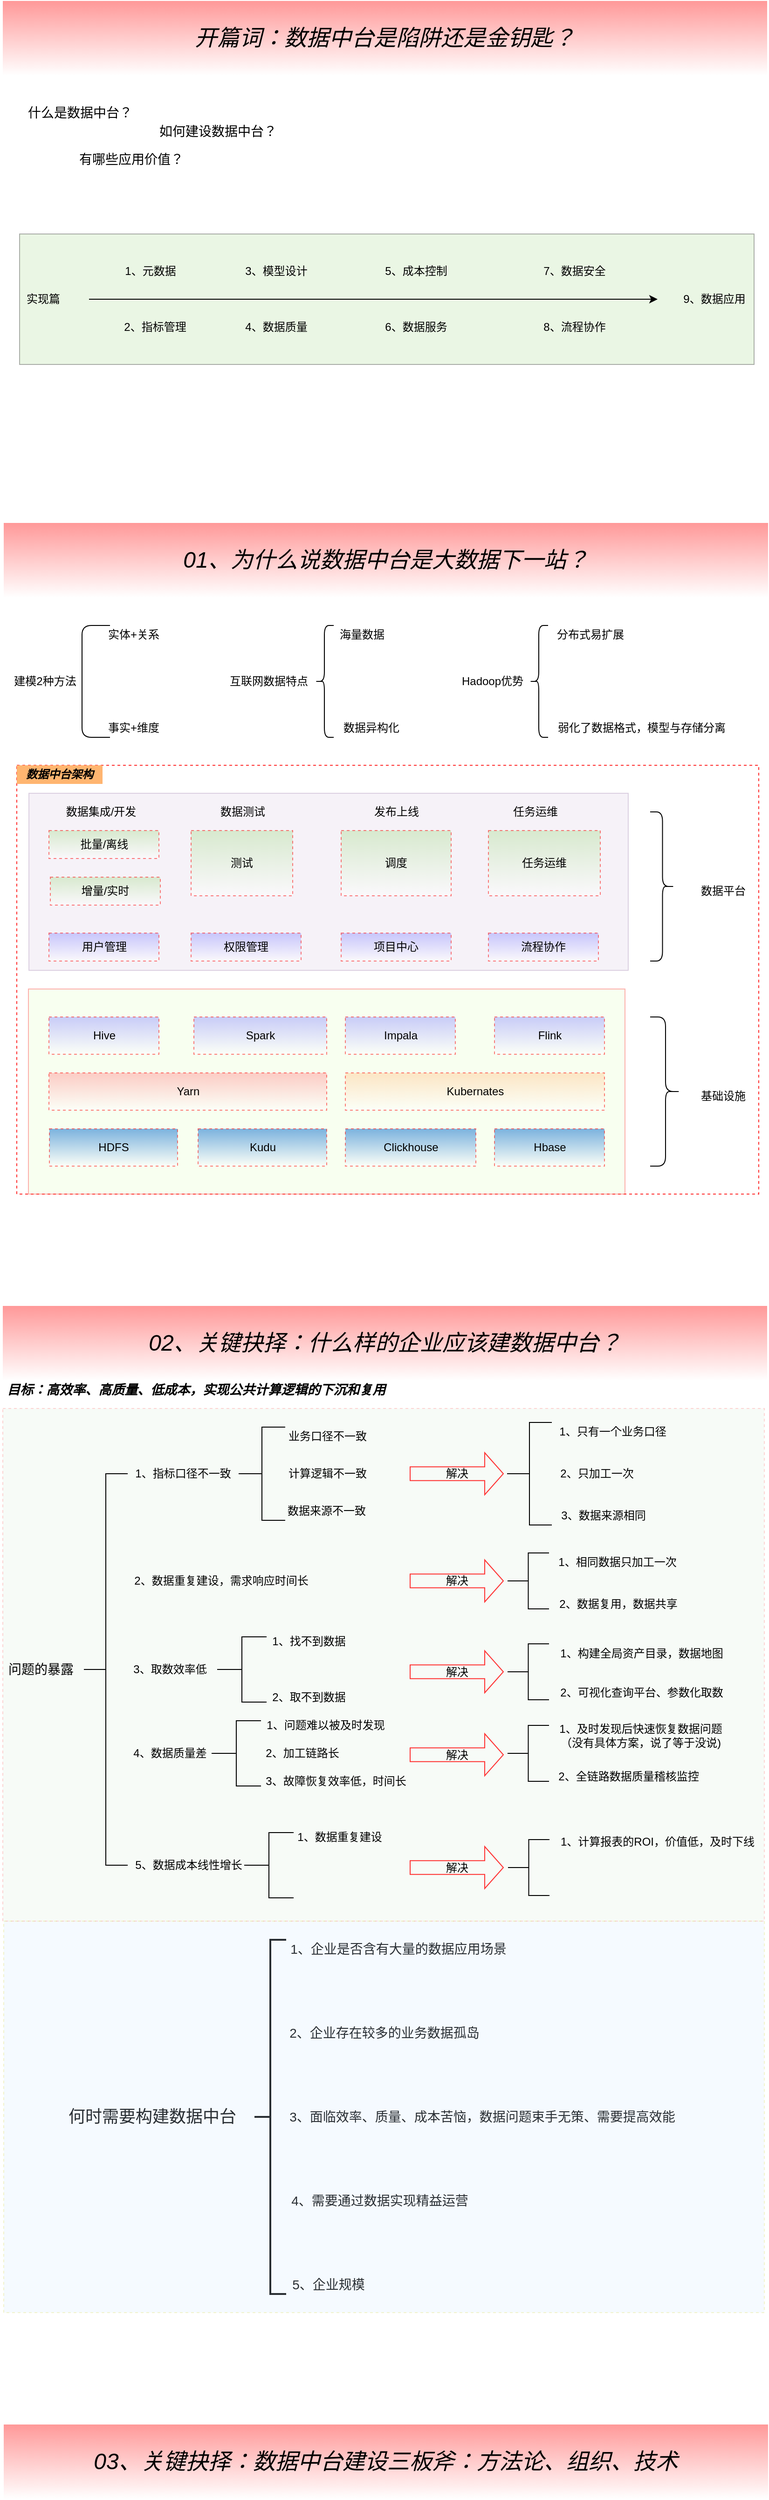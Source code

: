 <mxfile version="14.8.1" type="github">
  <diagram id="fgFn3dPt73MYGTA3JO_e" name="Page-1">
    <mxGraphModel dx="983" dy="1717" grid="1" gridSize="10" guides="1" tooltips="1" connect="1" arrows="1" fold="1" page="1" pageScale="1" pageWidth="827" pageHeight="1169" math="0" shadow="0">
      <root>
        <mxCell id="0" />
        <mxCell id="1" parent="0" />
        <mxCell id="ZgDPxjDo1qlyhEOBNAD5-112" value="" style="rounded=0;whiteSpace=wrap;html=1;strokeColor=#FF3333;strokeWidth=1;gradientColor=none;fillColor=#D5E8D4;opacity=20;dashed=1;perimeterSpacing=0;" vertex="1" parent="1">
          <mxGeometry x="3" y="430" width="817" height="550" as="geometry" />
        </mxCell>
        <mxCell id="ZgDPxjDo1qlyhEOBNAD5-49" value="" style="rounded=0;whiteSpace=wrap;html=1;strokeWidth=1;gradientColor=none;dashed=1;strokeColor=#FF3333;fillColor=none;" vertex="1" parent="1">
          <mxGeometry x="18" y="-260" width="796" height="460" as="geometry" />
        </mxCell>
        <mxCell id="ZgDPxjDo1qlyhEOBNAD5-48" value="" style="rounded=0;whiteSpace=wrap;html=1;strokeColor=#000000;strokeWidth=1;fillColor=#B9E0A5;gradientColor=none;opacity=30;" vertex="1" parent="1">
          <mxGeometry x="21" y="-830" width="788" height="140" as="geometry" />
        </mxCell>
        <mxCell id="ZgDPxjDo1qlyhEOBNAD5-45" value="" style="rounded=0;whiteSpace=wrap;html=1;strokeColor=#9673a6;strokeWidth=1;opacity=30;fillColor=#e1d5e7;" vertex="1" parent="1">
          <mxGeometry x="31" y="-230" width="643" height="190" as="geometry" />
        </mxCell>
        <mxCell id="ZgDPxjDo1qlyhEOBNAD5-28" value="" style="rounded=0;whiteSpace=wrap;html=1;strokeColor=#FF0000;strokeWidth=1;fillColor=#E6FFCC;opacity=30;" vertex="1" parent="1">
          <mxGeometry x="30.5" y="-20" width="640" height="220" as="geometry" />
        </mxCell>
        <mxCell id="ZgDPxjDo1qlyhEOBNAD5-14" value="" style="rounded=0;whiteSpace=wrap;html=1;opacity=0;dashed=1;strokeWidth=1;strokeColor=#FF0000;perimeterSpacing=10;" vertex="1" parent="1">
          <mxGeometry x="3" y="-1080" width="820" height="440" as="geometry" />
        </mxCell>
        <mxCell id="pajPc3zmstrj46u7FXM_-1" value="&lt;font style=&quot;font-size: 14px&quot;&gt;什么是数据中台？&lt;/font&gt;" style="text;html=1;strokeColor=none;fillColor=none;align=center;verticalAlign=middle;whiteSpace=wrap;rounded=0;" parent="1" vertex="1">
          <mxGeometry x="25.5" y="-990" width="120" height="60" as="geometry" />
        </mxCell>
        <mxCell id="pajPc3zmstrj46u7FXM_-2" value="&lt;font style=&quot;font-size: 14px&quot;&gt;如何建设数据中台？&lt;/font&gt;" style="text;html=1;strokeColor=none;fillColor=none;align=center;verticalAlign=middle;whiteSpace=wrap;rounded=0;" parent="1" vertex="1">
          <mxGeometry x="159" y="-970" width="150" height="60" as="geometry" />
        </mxCell>
        <mxCell id="pajPc3zmstrj46u7FXM_-3" value="&lt;font style=&quot;font-size: 14px&quot;&gt;有哪些应用价值？&lt;/font&gt;" style="text;html=1;strokeColor=none;fillColor=none;align=center;verticalAlign=middle;whiteSpace=wrap;rounded=0;" parent="1" vertex="1">
          <mxGeometry x="70.5" y="-940" width="140" height="60" as="geometry" />
        </mxCell>
        <mxCell id="pajPc3zmstrj46u7FXM_-4" value="" style="endArrow=classic;html=1;" parent="1" edge="1">
          <mxGeometry width="50" height="50" relative="1" as="geometry">
            <mxPoint x="95.5" y="-760" as="sourcePoint" />
            <mxPoint x="705.5" y="-760" as="targetPoint" />
          </mxGeometry>
        </mxCell>
        <mxCell id="pajPc3zmstrj46u7FXM_-5" value="实现篇" style="text;html=1;align=center;verticalAlign=middle;resizable=0;points=[];autosize=1;strokeColor=none;" parent="1" vertex="1">
          <mxGeometry x="20.5" y="-770" width="50" height="20" as="geometry" />
        </mxCell>
        <mxCell id="pajPc3zmstrj46u7FXM_-6" value="1、元数据" style="text;html=1;align=center;verticalAlign=middle;resizable=0;points=[];autosize=1;strokeColor=none;" parent="1" vertex="1">
          <mxGeometry x="125.5" y="-800" width="70" height="20" as="geometry" />
        </mxCell>
        <mxCell id="pajPc3zmstrj46u7FXM_-7" value="3、模型设计" style="text;html=1;align=center;verticalAlign=middle;resizable=0;points=[];autosize=1;strokeColor=none;" parent="1" vertex="1">
          <mxGeometry x="255.5" y="-800" width="80" height="20" as="geometry" />
        </mxCell>
        <mxCell id="pajPc3zmstrj46u7FXM_-8" value="2、指标管理" style="text;html=1;align=center;verticalAlign=middle;resizable=0;points=[];autosize=1;strokeColor=none;" parent="1" vertex="1">
          <mxGeometry x="125.5" y="-740" width="80" height="20" as="geometry" />
        </mxCell>
        <mxCell id="pajPc3zmstrj46u7FXM_-9" value="4、数据质量" style="text;html=1;align=center;verticalAlign=middle;resizable=0;points=[];autosize=1;strokeColor=none;" parent="1" vertex="1">
          <mxGeometry x="255.5" y="-740" width="80" height="20" as="geometry" />
        </mxCell>
        <mxCell id="pajPc3zmstrj46u7FXM_-10" value="5、成本控制" style="text;html=1;align=center;verticalAlign=middle;resizable=0;points=[];autosize=1;strokeColor=none;" parent="1" vertex="1">
          <mxGeometry x="405.5" y="-800" width="80" height="20" as="geometry" />
        </mxCell>
        <mxCell id="pajPc3zmstrj46u7FXM_-11" value="6、数据服务" style="text;html=1;align=center;verticalAlign=middle;resizable=0;points=[];autosize=1;strokeColor=none;" parent="1" vertex="1">
          <mxGeometry x="405.5" y="-740" width="80" height="20" as="geometry" />
        </mxCell>
        <mxCell id="pajPc3zmstrj46u7FXM_-12" value="7、数据安全" style="text;html=1;align=center;verticalAlign=middle;resizable=0;points=[];autosize=1;strokeColor=none;" parent="1" vertex="1">
          <mxGeometry x="575.5" y="-800" width="80" height="20" as="geometry" />
        </mxCell>
        <mxCell id="pajPc3zmstrj46u7FXM_-13" value="8、流程协作" style="text;html=1;align=center;verticalAlign=middle;resizable=0;points=[];autosize=1;strokeColor=none;" parent="1" vertex="1">
          <mxGeometry x="575.5" y="-740" width="80" height="20" as="geometry" />
        </mxCell>
        <mxCell id="pajPc3zmstrj46u7FXM_-14" value="9、数据应用" style="text;html=1;align=center;verticalAlign=middle;resizable=0;points=[];autosize=1;strokeColor=none;" parent="1" vertex="1">
          <mxGeometry x="725.5" y="-770" width="80" height="20" as="geometry" />
        </mxCell>
        <mxCell id="ZgDPxjDo1qlyhEOBNAD5-1" value="" style="shape=curlyBracket;whiteSpace=wrap;html=1;rounded=1;size=0;" vertex="1" parent="1">
          <mxGeometry x="88" y="-410" width="30" height="120" as="geometry" />
        </mxCell>
        <mxCell id="ZgDPxjDo1qlyhEOBNAD5-2" value="建模2种方法" style="text;html=1;align=center;verticalAlign=middle;resizable=0;points=[];autosize=1;strokeColor=none;" vertex="1" parent="1">
          <mxGeometry x="8" y="-360" width="80" height="20" as="geometry" />
        </mxCell>
        <mxCell id="ZgDPxjDo1qlyhEOBNAD5-3" value="实体+关系" style="text;html=1;align=center;verticalAlign=middle;resizable=0;points=[];autosize=1;strokeColor=none;" vertex="1" parent="1">
          <mxGeometry x="108" y="-410" width="70" height="20" as="geometry" />
        </mxCell>
        <mxCell id="ZgDPxjDo1qlyhEOBNAD5-4" value="事实+维度" style="text;html=1;align=center;verticalAlign=middle;resizable=0;points=[];autosize=1;strokeColor=none;" vertex="1" parent="1">
          <mxGeometry x="108" y="-310" width="70" height="20" as="geometry" />
        </mxCell>
        <mxCell id="ZgDPxjDo1qlyhEOBNAD5-6" value="" style="shape=curlyBracket;whiteSpace=wrap;html=1;rounded=1;" vertex="1" parent="1">
          <mxGeometry x="338" y="-410" width="20" height="120" as="geometry" />
        </mxCell>
        <mxCell id="ZgDPxjDo1qlyhEOBNAD5-7" value="互联网数据特点" style="text;html=1;align=center;verticalAlign=middle;resizable=0;points=[];autosize=1;strokeColor=none;" vertex="1" parent="1">
          <mxGeometry x="238" y="-360" width="100" height="20" as="geometry" />
        </mxCell>
        <mxCell id="ZgDPxjDo1qlyhEOBNAD5-8" value="海量数据" style="text;html=1;align=center;verticalAlign=middle;resizable=0;points=[];autosize=1;strokeColor=none;" vertex="1" parent="1">
          <mxGeometry x="358" y="-410" width="60" height="20" as="geometry" />
        </mxCell>
        <mxCell id="ZgDPxjDo1qlyhEOBNAD5-9" value="数据异构化" style="text;html=1;align=center;verticalAlign=middle;resizable=0;points=[];autosize=1;strokeColor=none;" vertex="1" parent="1">
          <mxGeometry x="358" y="-310" width="80" height="20" as="geometry" />
        </mxCell>
        <mxCell id="ZgDPxjDo1qlyhEOBNAD5-10" value="" style="shape=curlyBracket;whiteSpace=wrap;html=1;rounded=1;" vertex="1" parent="1">
          <mxGeometry x="568" y="-410" width="20" height="120" as="geometry" />
        </mxCell>
        <mxCell id="ZgDPxjDo1qlyhEOBNAD5-11" value="Hadoop优势" style="text;html=1;align=center;verticalAlign=middle;resizable=0;points=[];autosize=1;strokeColor=none;" vertex="1" parent="1">
          <mxGeometry x="488" y="-360" width="80" height="20" as="geometry" />
        </mxCell>
        <mxCell id="ZgDPxjDo1qlyhEOBNAD5-12" value="分布式易扩展" style="text;html=1;align=center;verticalAlign=middle;resizable=0;points=[];autosize=1;strokeColor=none;" vertex="1" parent="1">
          <mxGeometry x="588" y="-410" width="90" height="20" as="geometry" />
        </mxCell>
        <mxCell id="ZgDPxjDo1qlyhEOBNAD5-13" value="弱化了数据格式，模型与存储分离" style="text;html=1;align=center;verticalAlign=middle;resizable=0;points=[];autosize=1;strokeColor=none;" vertex="1" parent="1">
          <mxGeometry x="588" y="-310" width="200" height="20" as="geometry" />
        </mxCell>
        <mxCell id="ZgDPxjDo1qlyhEOBNAD5-15" value="&lt;font style=&quot;font-size: 24px&quot;&gt;&lt;i&gt;开篇词：数据中台是陷阱还是金钥匙？&lt;/i&gt;&lt;/font&gt;" style="text;html=1;strokeColor=none;align=center;verticalAlign=middle;whiteSpace=wrap;rounded=0;dashed=1;opacity=50;fillColor=#FF3333;gradientColor=#ffffff;" vertex="1" parent="1">
          <mxGeometry x="3" y="-1080" width="820" height="80" as="geometry" />
        </mxCell>
        <mxCell id="ZgDPxjDo1qlyhEOBNAD5-16" value="&lt;font style=&quot;font-size: 24px&quot;&gt;&lt;i&gt;01、为什么说数据中台是大数据下一站？&lt;/i&gt;&lt;/font&gt;" style="text;html=1;strokeColor=none;align=center;verticalAlign=middle;whiteSpace=wrap;rounded=0;dashed=1;opacity=50;fillColor=#FF3333;gradientColor=#ffffff;" vertex="1" parent="1">
          <mxGeometry x="4" y="-520" width="820" height="80" as="geometry" />
        </mxCell>
        <mxCell id="ZgDPxjDo1qlyhEOBNAD5-17" value="Hive" style="rounded=0;whiteSpace=wrap;html=1;dashed=1;strokeColor=#FF0000;strokeWidth=1;fillColor=#9999FF;gradientColor=#ffffff;opacity=50;" vertex="1" parent="1">
          <mxGeometry x="52.5" y="10" width="118" height="40" as="geometry" />
        </mxCell>
        <mxCell id="ZgDPxjDo1qlyhEOBNAD5-18" value="Spark" style="rounded=0;whiteSpace=wrap;html=1;dashed=1;strokeColor=#FF0000;strokeWidth=1;fillColor=#9999FF;gradientColor=#ffffff;opacity=50;" vertex="1" parent="1">
          <mxGeometry x="208" y="10" width="142.5" height="40" as="geometry" />
        </mxCell>
        <mxCell id="ZgDPxjDo1qlyhEOBNAD5-19" value="Impala" style="rounded=0;whiteSpace=wrap;html=1;dashed=1;strokeColor=#FF0000;strokeWidth=1;fillColor=#9999FF;gradientColor=#ffffff;opacity=50;" vertex="1" parent="1">
          <mxGeometry x="370.5" y="10" width="118" height="40" as="geometry" />
        </mxCell>
        <mxCell id="ZgDPxjDo1qlyhEOBNAD5-20" value="Flink" style="rounded=0;whiteSpace=wrap;html=1;dashed=1;strokeColor=#FF0000;strokeWidth=1;fillColor=#9999FF;gradientColor=#ffffff;opacity=50;" vertex="1" parent="1">
          <mxGeometry x="530.5" y="10" width="118" height="40" as="geometry" />
        </mxCell>
        <mxCell id="ZgDPxjDo1qlyhEOBNAD5-21" value="Yarn" style="rounded=0;whiteSpace=wrap;html=1;dashed=1;strokeColor=#FF0000;strokeWidth=1;gradientColor=#ffffff;opacity=50;fillColor=#FF9999;" vertex="1" parent="1">
          <mxGeometry x="52.5" y="70" width="298" height="40" as="geometry" />
        </mxCell>
        <mxCell id="ZgDPxjDo1qlyhEOBNAD5-22" value="Kubernates" style="rounded=0;whiteSpace=wrap;html=1;dashed=1;strokeColor=#FF0000;strokeWidth=1;gradientColor=#ffffff;opacity=50;fillColor=#FFCC99;" vertex="1" parent="1">
          <mxGeometry x="370.5" y="70" width="278" height="40" as="geometry" />
        </mxCell>
        <mxCell id="ZgDPxjDo1qlyhEOBNAD5-23" value="HDFS" style="rounded=0;whiteSpace=wrap;html=1;dashed=1;strokeColor=#FF0000;strokeWidth=1;gradientColor=#ffffff;opacity=50;fillColor=#0066CC;" vertex="1" parent="1">
          <mxGeometry x="53" y="130" width="137.5" height="40" as="geometry" />
        </mxCell>
        <mxCell id="ZgDPxjDo1qlyhEOBNAD5-24" value="Kudu" style="rounded=0;whiteSpace=wrap;html=1;dashed=1;strokeColor=#FF0000;strokeWidth=1;gradientColor=#ffffff;opacity=50;fillColor=#0066CC;" vertex="1" parent="1">
          <mxGeometry x="212.5" y="130" width="138" height="40" as="geometry" />
        </mxCell>
        <mxCell id="ZgDPxjDo1qlyhEOBNAD5-25" value="Hbase" style="rounded=0;whiteSpace=wrap;html=1;dashed=1;strokeColor=#FF0000;strokeWidth=1;gradientColor=#ffffff;opacity=50;fillColor=#0066CC;" vertex="1" parent="1">
          <mxGeometry x="530.5" y="130" width="118" height="40" as="geometry" />
        </mxCell>
        <mxCell id="ZgDPxjDo1qlyhEOBNAD5-26" value="Clickhouse" style="rounded=0;whiteSpace=wrap;html=1;dashed=1;strokeColor=#FF0000;strokeWidth=1;gradientColor=#ffffff;opacity=50;fillColor=#0066CC;" vertex="1" parent="1">
          <mxGeometry x="370.5" y="130" width="140" height="40" as="geometry" />
        </mxCell>
        <mxCell id="ZgDPxjDo1qlyhEOBNAD5-29" value="基础设施" style="text;html=1;strokeColor=none;fillColor=none;align=center;verticalAlign=middle;whiteSpace=wrap;rounded=0;dashed=1;opacity=10;" vertex="1" parent="1">
          <mxGeometry x="740.5" y="80" width="70" height="30" as="geometry" />
        </mxCell>
        <mxCell id="ZgDPxjDo1qlyhEOBNAD5-30" value="" style="shape=curlyBracket;whiteSpace=wrap;html=1;rounded=1;flipH=1;strokeWidth=1;gradientColor=none;fillColor=none;" vertex="1" parent="1">
          <mxGeometry x="697.5" y="10" width="33" height="160" as="geometry" />
        </mxCell>
        <mxCell id="ZgDPxjDo1qlyhEOBNAD5-31" value="用户管理" style="rounded=0;whiteSpace=wrap;html=1;dashed=1;strokeColor=#FF0000;strokeWidth=1;fillColor=#9999FF;gradientColor=#ffffff;opacity=50;" vertex="1" parent="1">
          <mxGeometry x="52.5" y="-80" width="118" height="30" as="geometry" />
        </mxCell>
        <mxCell id="ZgDPxjDo1qlyhEOBNAD5-32" value="权限管理" style="rounded=0;whiteSpace=wrap;html=1;dashed=1;strokeColor=#FF0000;strokeWidth=1;fillColor=#9999FF;gradientColor=#ffffff;opacity=50;" vertex="1" parent="1">
          <mxGeometry x="205" y="-80" width="118" height="30" as="geometry" />
        </mxCell>
        <mxCell id="ZgDPxjDo1qlyhEOBNAD5-33" value="项目中心" style="rounded=0;whiteSpace=wrap;html=1;dashed=1;strokeColor=#FF0000;strokeWidth=1;fillColor=#9999FF;gradientColor=#ffffff;opacity=50;" vertex="1" parent="1">
          <mxGeometry x="366" y="-80" width="118" height="30" as="geometry" />
        </mxCell>
        <mxCell id="ZgDPxjDo1qlyhEOBNAD5-34" value="流程协作" style="rounded=0;whiteSpace=wrap;html=1;dashed=1;strokeColor=#FF0000;strokeWidth=1;fillColor=#9999FF;gradientColor=#ffffff;opacity=50;" vertex="1" parent="1">
          <mxGeometry x="524" y="-80" width="118" height="30" as="geometry" />
        </mxCell>
        <mxCell id="ZgDPxjDo1qlyhEOBNAD5-36" value="批量/离线" style="rounded=0;whiteSpace=wrap;html=1;dashed=1;strokeColor=#FF0000;strokeWidth=1;gradientColor=#ffffff;opacity=50;fillColor=#B9E0A5;" vertex="1" parent="1">
          <mxGeometry x="52.5" y="-190" width="118" height="30" as="geometry" />
        </mxCell>
        <mxCell id="ZgDPxjDo1qlyhEOBNAD5-37" value="增量/实时" style="rounded=0;whiteSpace=wrap;html=1;dashed=1;strokeColor=#FF0000;strokeWidth=1;gradientColor=#ffffff;opacity=50;fillColor=#B9E0A5;" vertex="1" parent="1">
          <mxGeometry x="54" y="-140" width="118" height="30" as="geometry" />
        </mxCell>
        <mxCell id="ZgDPxjDo1qlyhEOBNAD5-38" value="测试" style="rounded=0;whiteSpace=wrap;html=1;dashed=1;strokeColor=#FF0000;strokeWidth=1;gradientColor=#ffffff;opacity=50;fillColor=#B9E0A5;" vertex="1" parent="1">
          <mxGeometry x="205" y="-190" width="109" height="70" as="geometry" />
        </mxCell>
        <mxCell id="ZgDPxjDo1qlyhEOBNAD5-39" value="调度" style="rounded=0;whiteSpace=wrap;html=1;dashed=1;strokeColor=#FF0000;strokeWidth=1;gradientColor=#ffffff;opacity=50;fillColor=#B9E0A5;" vertex="1" parent="1">
          <mxGeometry x="366" y="-190" width="118" height="70" as="geometry" />
        </mxCell>
        <mxCell id="ZgDPxjDo1qlyhEOBNAD5-40" value="任务运维" style="rounded=0;whiteSpace=wrap;html=1;dashed=1;strokeColor=#FF0000;strokeWidth=1;gradientColor=#ffffff;opacity=50;fillColor=#B9E0A5;" vertex="1" parent="1">
          <mxGeometry x="524" y="-190" width="120" height="70" as="geometry" />
        </mxCell>
        <mxCell id="ZgDPxjDo1qlyhEOBNAD5-41" value="数据集成/开发" style="text;html=1;align=center;verticalAlign=middle;resizable=0;points=[];autosize=1;strokeColor=none;" vertex="1" parent="1">
          <mxGeometry x="63" y="-220" width="90" height="20" as="geometry" />
        </mxCell>
        <mxCell id="ZgDPxjDo1qlyhEOBNAD5-42" value="数据测试" style="text;html=1;align=center;verticalAlign=middle;resizable=0;points=[];autosize=1;strokeColor=none;" vertex="1" parent="1">
          <mxGeometry x="229.5" y="-220" width="60" height="20" as="geometry" />
        </mxCell>
        <mxCell id="ZgDPxjDo1qlyhEOBNAD5-43" value="发布上线" style="text;html=1;align=center;verticalAlign=middle;resizable=0;points=[];autosize=1;strokeColor=none;" vertex="1" parent="1">
          <mxGeometry x="395" y="-220" width="60" height="20" as="geometry" />
        </mxCell>
        <mxCell id="ZgDPxjDo1qlyhEOBNAD5-44" value="任务运维" style="text;html=1;align=center;verticalAlign=middle;resizable=0;points=[];autosize=1;strokeColor=none;" vertex="1" parent="1">
          <mxGeometry x="544" y="-220" width="60" height="20" as="geometry" />
        </mxCell>
        <mxCell id="ZgDPxjDo1qlyhEOBNAD5-46" value="" style="shape=curlyBracket;whiteSpace=wrap;html=1;rounded=1;flipH=1;strokeWidth=1;gradientColor=none;fillColor=none;" vertex="1" parent="1">
          <mxGeometry x="697.5" y="-210" width="26.5" height="160" as="geometry" />
        </mxCell>
        <mxCell id="ZgDPxjDo1qlyhEOBNAD5-47" value="数据平台" style="text;html=1;strokeColor=none;fillColor=none;align=center;verticalAlign=middle;whiteSpace=wrap;rounded=0;dashed=1;opacity=10;" vertex="1" parent="1">
          <mxGeometry x="740.5" y="-140" width="70" height="30" as="geometry" />
        </mxCell>
        <mxCell id="ZgDPxjDo1qlyhEOBNAD5-50" value="&lt;font style=&quot;font-size: 24px&quot;&gt;&lt;i&gt;02、关键抉择：什么样的企业应该建数据中台？&lt;/i&gt;&lt;/font&gt;" style="text;html=1;strokeColor=none;align=center;verticalAlign=middle;whiteSpace=wrap;rounded=0;dashed=1;opacity=50;fillColor=#FF3333;gradientColor=#ffffff;" vertex="1" parent="1">
          <mxGeometry x="3" y="320" width="820" height="80" as="geometry" />
        </mxCell>
        <mxCell id="ZgDPxjDo1qlyhEOBNAD5-51" value="&lt;font style=&quot;font-size: 14px&quot;&gt;问题的暴露&lt;/font&gt;" style="text;html=1;strokeColor=none;fillColor=none;align=center;verticalAlign=middle;whiteSpace=wrap;rounded=0;dashed=1;" vertex="1" parent="1">
          <mxGeometry x="3" y="700" width="82" height="20" as="geometry" />
        </mxCell>
        <mxCell id="ZgDPxjDo1qlyhEOBNAD5-52" value="" style="strokeWidth=1;html=1;shape=mxgraph.flowchart.annotation_2;align=left;labelPosition=right;pointerEvents=1;fillColor=none;gradientColor=none;" vertex="1" parent="1">
          <mxGeometry x="90" y="500" width="47" height="420" as="geometry" />
        </mxCell>
        <mxCell id="ZgDPxjDo1qlyhEOBNAD5-53" value="1、指标口径不一致" style="text;html=1;align=center;verticalAlign=middle;resizable=0;points=[];autosize=1;strokeColor=none;" vertex="1" parent="1">
          <mxGeometry x="136" y="490" width="120" height="20" as="geometry" />
        </mxCell>
        <mxCell id="ZgDPxjDo1qlyhEOBNAD5-54" value="2、数据重复建设，需求响应时间长" style="text;html=1;align=center;verticalAlign=middle;resizable=0;points=[];autosize=1;strokeColor=none;" vertex="1" parent="1">
          <mxGeometry x="137" y="605" width="200" height="20" as="geometry" />
        </mxCell>
        <mxCell id="ZgDPxjDo1qlyhEOBNAD5-55" value="3、取数效率低" style="text;html=1;align=center;verticalAlign=middle;resizable=0;points=[];autosize=1;strokeColor=none;" vertex="1" parent="1">
          <mxGeometry x="137" y="700" width="90" height="20" as="geometry" />
        </mxCell>
        <mxCell id="ZgDPxjDo1qlyhEOBNAD5-56" value="4、数据质量差" style="text;html=1;align=center;verticalAlign=middle;resizable=0;points=[];autosize=1;strokeColor=none;" vertex="1" parent="1">
          <mxGeometry x="137" y="790" width="90" height="20" as="geometry" />
        </mxCell>
        <mxCell id="ZgDPxjDo1qlyhEOBNAD5-57" value="5、数据成本线性增长" style="text;html=1;align=center;verticalAlign=middle;resizable=0;points=[];autosize=1;strokeColor=none;" vertex="1" parent="1">
          <mxGeometry x="137" y="910" width="130" height="20" as="geometry" />
        </mxCell>
        <mxCell id="ZgDPxjDo1qlyhEOBNAD5-58" value="" style="strokeWidth=1;html=1;shape=mxgraph.flowchart.annotation_2;align=left;labelPosition=right;pointerEvents=1;fillColor=none;gradientColor=none;" vertex="1" parent="1">
          <mxGeometry x="256" y="450" width="50" height="100" as="geometry" />
        </mxCell>
        <mxCell id="ZgDPxjDo1qlyhEOBNAD5-59" value="业务口径不一致" style="text;html=1;align=center;verticalAlign=middle;resizable=0;points=[];autosize=1;strokeColor=none;" vertex="1" parent="1">
          <mxGeometry x="301" y="450" width="100" height="20" as="geometry" />
        </mxCell>
        <mxCell id="ZgDPxjDo1qlyhEOBNAD5-60" value="计算逻辑不一致" style="text;html=1;align=center;verticalAlign=middle;resizable=0;points=[];autosize=1;strokeColor=none;" vertex="1" parent="1">
          <mxGeometry x="301" y="490" width="100" height="20" as="geometry" />
        </mxCell>
        <mxCell id="ZgDPxjDo1qlyhEOBNAD5-61" value="数据来源不一致" style="text;html=1;align=center;verticalAlign=middle;resizable=0;points=[];autosize=1;strokeColor=none;" vertex="1" parent="1">
          <mxGeometry x="300" y="530" width="100" height="20" as="geometry" />
        </mxCell>
        <mxCell id="ZgDPxjDo1qlyhEOBNAD5-64" value="" style="strokeWidth=1;html=1;shape=mxgraph.flowchart.annotation_2;align=left;labelPosition=right;pointerEvents=1;fillColor=none;gradientColor=none;" vertex="1" parent="1">
          <mxGeometry x="544" y="445" width="48" height="110" as="geometry" />
        </mxCell>
        <mxCell id="ZgDPxjDo1qlyhEOBNAD5-65" value="1、只有一个业务口径" style="text;html=1;align=center;verticalAlign=middle;resizable=0;points=[];autosize=1;strokeColor=none;" vertex="1" parent="1">
          <mxGeometry x="592" y="445" width="130" height="20" as="geometry" />
        </mxCell>
        <mxCell id="ZgDPxjDo1qlyhEOBNAD5-66" value="2、只加工一次" style="text;html=1;align=center;verticalAlign=middle;resizable=0;points=[];autosize=1;strokeColor=none;" vertex="1" parent="1">
          <mxGeometry x="594.5" y="490" width="90" height="20" as="geometry" />
        </mxCell>
        <mxCell id="ZgDPxjDo1qlyhEOBNAD5-67" value="3、数据来源相同" style="text;html=1;align=center;verticalAlign=middle;resizable=0;points=[];autosize=1;strokeColor=none;" vertex="1" parent="1">
          <mxGeometry x="592" y="535" width="110" height="20" as="geometry" />
        </mxCell>
        <mxCell id="ZgDPxjDo1qlyhEOBNAD5-71" value="解决" style="html=1;shadow=0;dashed=0;align=center;verticalAlign=middle;shape=mxgraph.arrows2.arrow;dy=0.67;dx=20;notch=0;strokeColor=#FF3333;strokeWidth=1;fillColor=none;gradientColor=none;" vertex="1" parent="1">
          <mxGeometry x="440" y="477.5" width="100" height="45" as="geometry" />
        </mxCell>
        <mxCell id="ZgDPxjDo1qlyhEOBNAD5-72" value="解决" style="html=1;shadow=0;dashed=0;align=center;verticalAlign=middle;shape=mxgraph.arrows2.arrow;dy=0.67;dx=20;notch=0;strokeColor=#FF3333;strokeWidth=1;fillColor=none;gradientColor=none;" vertex="1" parent="1">
          <mxGeometry x="440" y="592.5" width="100" height="45" as="geometry" />
        </mxCell>
        <mxCell id="ZgDPxjDo1qlyhEOBNAD5-73" value="" style="strokeWidth=1;html=1;shape=mxgraph.flowchart.annotation_2;align=left;labelPosition=right;pointerEvents=1;fillColor=none;gradientColor=none;" vertex="1" parent="1">
          <mxGeometry x="544.5" y="585" width="44.5" height="60" as="geometry" />
        </mxCell>
        <mxCell id="ZgDPxjDo1qlyhEOBNAD5-74" value="1、相同数据只加工一次" style="text;html=1;align=center;verticalAlign=middle;resizable=0;points=[];autosize=1;strokeColor=none;" vertex="1" parent="1">
          <mxGeometry x="592" y="585" width="140" height="20" as="geometry" />
        </mxCell>
        <mxCell id="ZgDPxjDo1qlyhEOBNAD5-76" value="2、数据复用，数据共享" style="text;html=1;align=center;verticalAlign=middle;resizable=0;points=[];autosize=1;strokeColor=none;" vertex="1" parent="1">
          <mxGeometry x="593" y="630" width="140" height="20" as="geometry" />
        </mxCell>
        <mxCell id="ZgDPxjDo1qlyhEOBNAD5-78" value="" style="strokeWidth=1;html=1;shape=mxgraph.flowchart.annotation_2;align=left;labelPosition=right;pointerEvents=1;fillColor=none;gradientColor=none;" vertex="1" parent="1">
          <mxGeometry x="233" y="675" width="53" height="70" as="geometry" />
        </mxCell>
        <mxCell id="ZgDPxjDo1qlyhEOBNAD5-79" value="1、找不到数据" style="text;html=1;align=center;verticalAlign=middle;resizable=0;points=[];autosize=1;strokeColor=none;" vertex="1" parent="1">
          <mxGeometry x="286" y="670" width="90" height="20" as="geometry" />
        </mxCell>
        <mxCell id="ZgDPxjDo1qlyhEOBNAD5-80" value="2、取不到数据" style="text;html=1;align=center;verticalAlign=middle;resizable=0;points=[];autosize=1;strokeColor=none;" vertex="1" parent="1">
          <mxGeometry x="286" y="730" width="90" height="20" as="geometry" />
        </mxCell>
        <mxCell id="ZgDPxjDo1qlyhEOBNAD5-81" value="解决" style="html=1;shadow=0;dashed=0;align=center;verticalAlign=middle;shape=mxgraph.arrows2.arrow;dy=0.67;dx=20;notch=0;strokeColor=#FF3333;strokeWidth=1;fillColor=none;gradientColor=none;" vertex="1" parent="1">
          <mxGeometry x="440" y="690" width="100" height="45" as="geometry" />
        </mxCell>
        <mxCell id="ZgDPxjDo1qlyhEOBNAD5-82" value="" style="strokeWidth=1;html=1;shape=mxgraph.flowchart.annotation_2;align=left;labelPosition=right;pointerEvents=1;fillColor=none;gradientColor=none;" vertex="1" parent="1">
          <mxGeometry x="544.5" y="682.5" width="44.5" height="60" as="geometry" />
        </mxCell>
        <mxCell id="ZgDPxjDo1qlyhEOBNAD5-83" value="1、构建全局资产目录，数据地图" style="text;html=1;align=center;verticalAlign=middle;resizable=0;points=[];autosize=1;strokeColor=none;" vertex="1" parent="1">
          <mxGeometry x="593" y="682.5" width="190" height="20" as="geometry" />
        </mxCell>
        <mxCell id="ZgDPxjDo1qlyhEOBNAD5-84" value="2、可视化查询平台、参数化取数" style="text;html=1;align=center;verticalAlign=middle;resizable=0;points=[];autosize=1;strokeColor=none;" vertex="1" parent="1">
          <mxGeometry x="593" y="725" width="190" height="20" as="geometry" />
        </mxCell>
        <mxCell id="ZgDPxjDo1qlyhEOBNAD5-85" value="" style="strokeWidth=1;html=1;shape=mxgraph.flowchart.annotation_2;align=left;labelPosition=right;pointerEvents=1;fillColor=none;gradientColor=none;" vertex="1" parent="1">
          <mxGeometry x="227" y="765" width="53" height="70" as="geometry" />
        </mxCell>
        <mxCell id="ZgDPxjDo1qlyhEOBNAD5-86" value="1、问题难以被及时发现" style="text;html=1;align=center;verticalAlign=middle;resizable=0;points=[];autosize=1;strokeColor=none;" vertex="1" parent="1">
          <mxGeometry x="279" y="760" width="140" height="20" as="geometry" />
        </mxCell>
        <mxCell id="ZgDPxjDo1qlyhEOBNAD5-87" value="2、加工链路长" style="text;html=1;align=center;verticalAlign=middle;resizable=0;points=[];autosize=1;strokeColor=none;" vertex="1" parent="1">
          <mxGeometry x="279" y="790" width="90" height="20" as="geometry" />
        </mxCell>
        <mxCell id="ZgDPxjDo1qlyhEOBNAD5-88" value="3、故障恢复效率低，时间长" style="text;html=1;align=center;verticalAlign=middle;resizable=0;points=[];autosize=1;strokeColor=none;" vertex="1" parent="1">
          <mxGeometry x="275" y="820" width="170" height="20" as="geometry" />
        </mxCell>
        <mxCell id="ZgDPxjDo1qlyhEOBNAD5-89" value="解决" style="html=1;shadow=0;dashed=0;align=center;verticalAlign=middle;shape=mxgraph.arrows2.arrow;dy=0.67;dx=20;notch=0;strokeColor=#FF3333;strokeWidth=1;fillColor=none;gradientColor=none;" vertex="1" parent="1">
          <mxGeometry x="440" y="779" width="100" height="45" as="geometry" />
        </mxCell>
        <mxCell id="ZgDPxjDo1qlyhEOBNAD5-90" value="1、及时发现后快速恢复数据问题&lt;br&gt;（没有具体方案，说了等于没说)" style="text;html=1;align=center;verticalAlign=middle;resizable=0;points=[];autosize=1;strokeColor=none;" vertex="1" parent="1">
          <mxGeometry x="592" y="766" width="190" height="30" as="geometry" />
        </mxCell>
        <mxCell id="ZgDPxjDo1qlyhEOBNAD5-91" value="" style="strokeWidth=1;html=1;shape=mxgraph.flowchart.annotation_2;align=left;labelPosition=right;pointerEvents=1;fillColor=none;gradientColor=none;" vertex="1" parent="1">
          <mxGeometry x="262" y="885" width="53" height="70" as="geometry" />
        </mxCell>
        <mxCell id="ZgDPxjDo1qlyhEOBNAD5-92" value="1、数据重复建设" style="text;html=1;align=center;verticalAlign=middle;resizable=0;points=[];autosize=1;strokeColor=none;" vertex="1" parent="1">
          <mxGeometry x="309" y="880" width="110" height="20" as="geometry" />
        </mxCell>
        <mxCell id="ZgDPxjDo1qlyhEOBNAD5-94" value="解决" style="html=1;shadow=0;dashed=0;align=center;verticalAlign=middle;shape=mxgraph.arrows2.arrow;dy=0.67;dx=20;notch=0;strokeColor=#FF3333;strokeWidth=1;fillColor=none;gradientColor=none;" vertex="1" parent="1">
          <mxGeometry x="440" y="900" width="100" height="45" as="geometry" />
        </mxCell>
        <mxCell id="ZgDPxjDo1qlyhEOBNAD5-96" value="" style="strokeWidth=1;html=1;shape=mxgraph.flowchart.annotation_2;align=left;labelPosition=right;pointerEvents=1;fillColor=none;gradientColor=none;" vertex="1" parent="1">
          <mxGeometry x="544.5" y="770" width="44.5" height="60" as="geometry" />
        </mxCell>
        <mxCell id="ZgDPxjDo1qlyhEOBNAD5-98" value="2、全链路数据质量稽核监控" style="text;html=1;align=center;verticalAlign=middle;resizable=0;points=[];autosize=1;strokeColor=none;" vertex="1" parent="1">
          <mxGeometry x="589" y="815" width="170" height="20" as="geometry" />
        </mxCell>
        <mxCell id="ZgDPxjDo1qlyhEOBNAD5-100" value="" style="strokeWidth=1;html=1;shape=mxgraph.flowchart.annotation_2;align=left;labelPosition=right;pointerEvents=1;fillColor=none;gradientColor=none;" vertex="1" parent="1">
          <mxGeometry x="545" y="892.5" width="44.5" height="60" as="geometry" />
        </mxCell>
        <mxCell id="ZgDPxjDo1qlyhEOBNAD5-102" value="1、计算报表的ROI，价值低，及时下线" style="text;html=1;align=center;verticalAlign=middle;resizable=0;points=[];autosize=1;strokeColor=none;" vertex="1" parent="1">
          <mxGeometry x="594.5" y="885" width="220" height="20" as="geometry" />
        </mxCell>
        <mxCell id="ZgDPxjDo1qlyhEOBNAD5-103" value="" style="strokeWidth=2;html=1;shape=mxgraph.flowchart.annotation_2;align=left;labelPosition=right;pointerEvents=1;fillColor=none;gradientColor=none;" vertex="1" parent="1">
          <mxGeometry x="273" y="1000" width="34" height="380" as="geometry" />
        </mxCell>
        <mxCell id="ZgDPxjDo1qlyhEOBNAD5-104" value="&lt;font style=&quot;font-size: 14px&quot;&gt;1、企业是否含有大量的数据应用场景&lt;/font&gt;" style="text;html=1;align=center;verticalAlign=middle;resizable=0;points=[];autosize=1;strokeColor=none;" vertex="1" parent="1">
          <mxGeometry x="302" y="1000" width="250" height="20" as="geometry" />
        </mxCell>
        <mxCell id="ZgDPxjDo1qlyhEOBNAD5-105" value="&lt;font style=&quot;font-size: 14px&quot;&gt;2、企业存在较多的业务数据孤岛&lt;/font&gt;" style="text;html=1;align=center;verticalAlign=middle;resizable=0;points=[];autosize=1;strokeColor=none;" vertex="1" parent="1">
          <mxGeometry x="302" y="1090" width="220" height="20" as="geometry" />
        </mxCell>
        <mxCell id="ZgDPxjDo1qlyhEOBNAD5-106" value="&lt;font style=&quot;font-size: 14px&quot;&gt;3、面临效率、质量、成本苦恼，数据问题束手无策、需要提高效能&lt;/font&gt;" style="text;html=1;align=center;verticalAlign=middle;resizable=0;points=[];autosize=1;strokeColor=none;" vertex="1" parent="1">
          <mxGeometry x="302" y="1180" width="430" height="20" as="geometry" />
        </mxCell>
        <mxCell id="ZgDPxjDo1qlyhEOBNAD5-107" value="&lt;font style=&quot;font-size: 14px&quot;&gt;4、需要通过数据实现精益运营&lt;/font&gt;" style="text;html=1;align=center;verticalAlign=middle;resizable=0;points=[];autosize=1;strokeColor=none;" vertex="1" parent="1">
          <mxGeometry x="302" y="1270" width="210" height="20" as="geometry" />
        </mxCell>
        <mxCell id="ZgDPxjDo1qlyhEOBNAD5-108" value="&lt;font style=&quot;font-size: 14px&quot;&gt;5、企业规模&lt;/font&gt;" style="text;html=1;align=center;verticalAlign=middle;resizable=0;points=[];autosize=1;strokeColor=none;" vertex="1" parent="1">
          <mxGeometry x="307" y="1360" width="90" height="20" as="geometry" />
        </mxCell>
        <mxCell id="ZgDPxjDo1qlyhEOBNAD5-109" value="&lt;font style=&quot;font-size: 18px&quot;&gt;何时需要构建数据中台&lt;/font&gt;" style="text;html=1;align=center;verticalAlign=middle;resizable=0;points=[];autosize=1;strokeColor=none;" vertex="1" parent="1">
          <mxGeometry x="63" y="1180" width="200" height="20" as="geometry" />
        </mxCell>
        <mxCell id="ZgDPxjDo1qlyhEOBNAD5-110" value="&lt;font style=&quot;font-size: 14px&quot;&gt;&lt;b&gt;&lt;i&gt;目标：高效率、高质量、低成本，实现公共计算逻辑的下沉和复用&lt;/i&gt;&lt;/b&gt;&lt;/font&gt;" style="text;html=1;align=center;verticalAlign=middle;resizable=0;points=[];autosize=1;strokeColor=none;" vertex="1" parent="1">
          <mxGeometry y="400" width="420" height="20" as="geometry" />
        </mxCell>
        <mxCell id="ZgDPxjDo1qlyhEOBNAD5-111" value="&lt;b&gt;&lt;i&gt;数据中台架构&lt;/i&gt;&lt;/b&gt;" style="text;html=1;strokeColor=none;align=center;verticalAlign=middle;whiteSpace=wrap;rounded=0;fillColor=#FFB570;" vertex="1" parent="1">
          <mxGeometry x="18" y="-260" width="92" height="20" as="geometry" />
        </mxCell>
        <mxCell id="ZgDPxjDo1qlyhEOBNAD5-113" value="" style="rounded=0;whiteSpace=wrap;html=1;dashed=1;strokeWidth=1;gradientColor=none;opacity=20;fillColor=#CCE5FF;strokeColor=#CCCC00;" vertex="1" parent="1">
          <mxGeometry x="4" y="980" width="816" height="420" as="geometry" />
        </mxCell>
        <mxCell id="ZgDPxjDo1qlyhEOBNAD5-114" value="&lt;font style=&quot;font-size: 24px&quot;&gt;&lt;i&gt;03、关键抉择：数据中台建设三板斧：方法论、组织、技术&lt;/i&gt;&lt;/font&gt;" style="text;html=1;strokeColor=none;align=center;verticalAlign=middle;whiteSpace=wrap;rounded=0;dashed=1;opacity=50;fillColor=#FF3333;gradientColor=#ffffff;" vertex="1" parent="1">
          <mxGeometry x="4" y="1520" width="820" height="80" as="geometry" />
        </mxCell>
      </root>
    </mxGraphModel>
  </diagram>
</mxfile>
